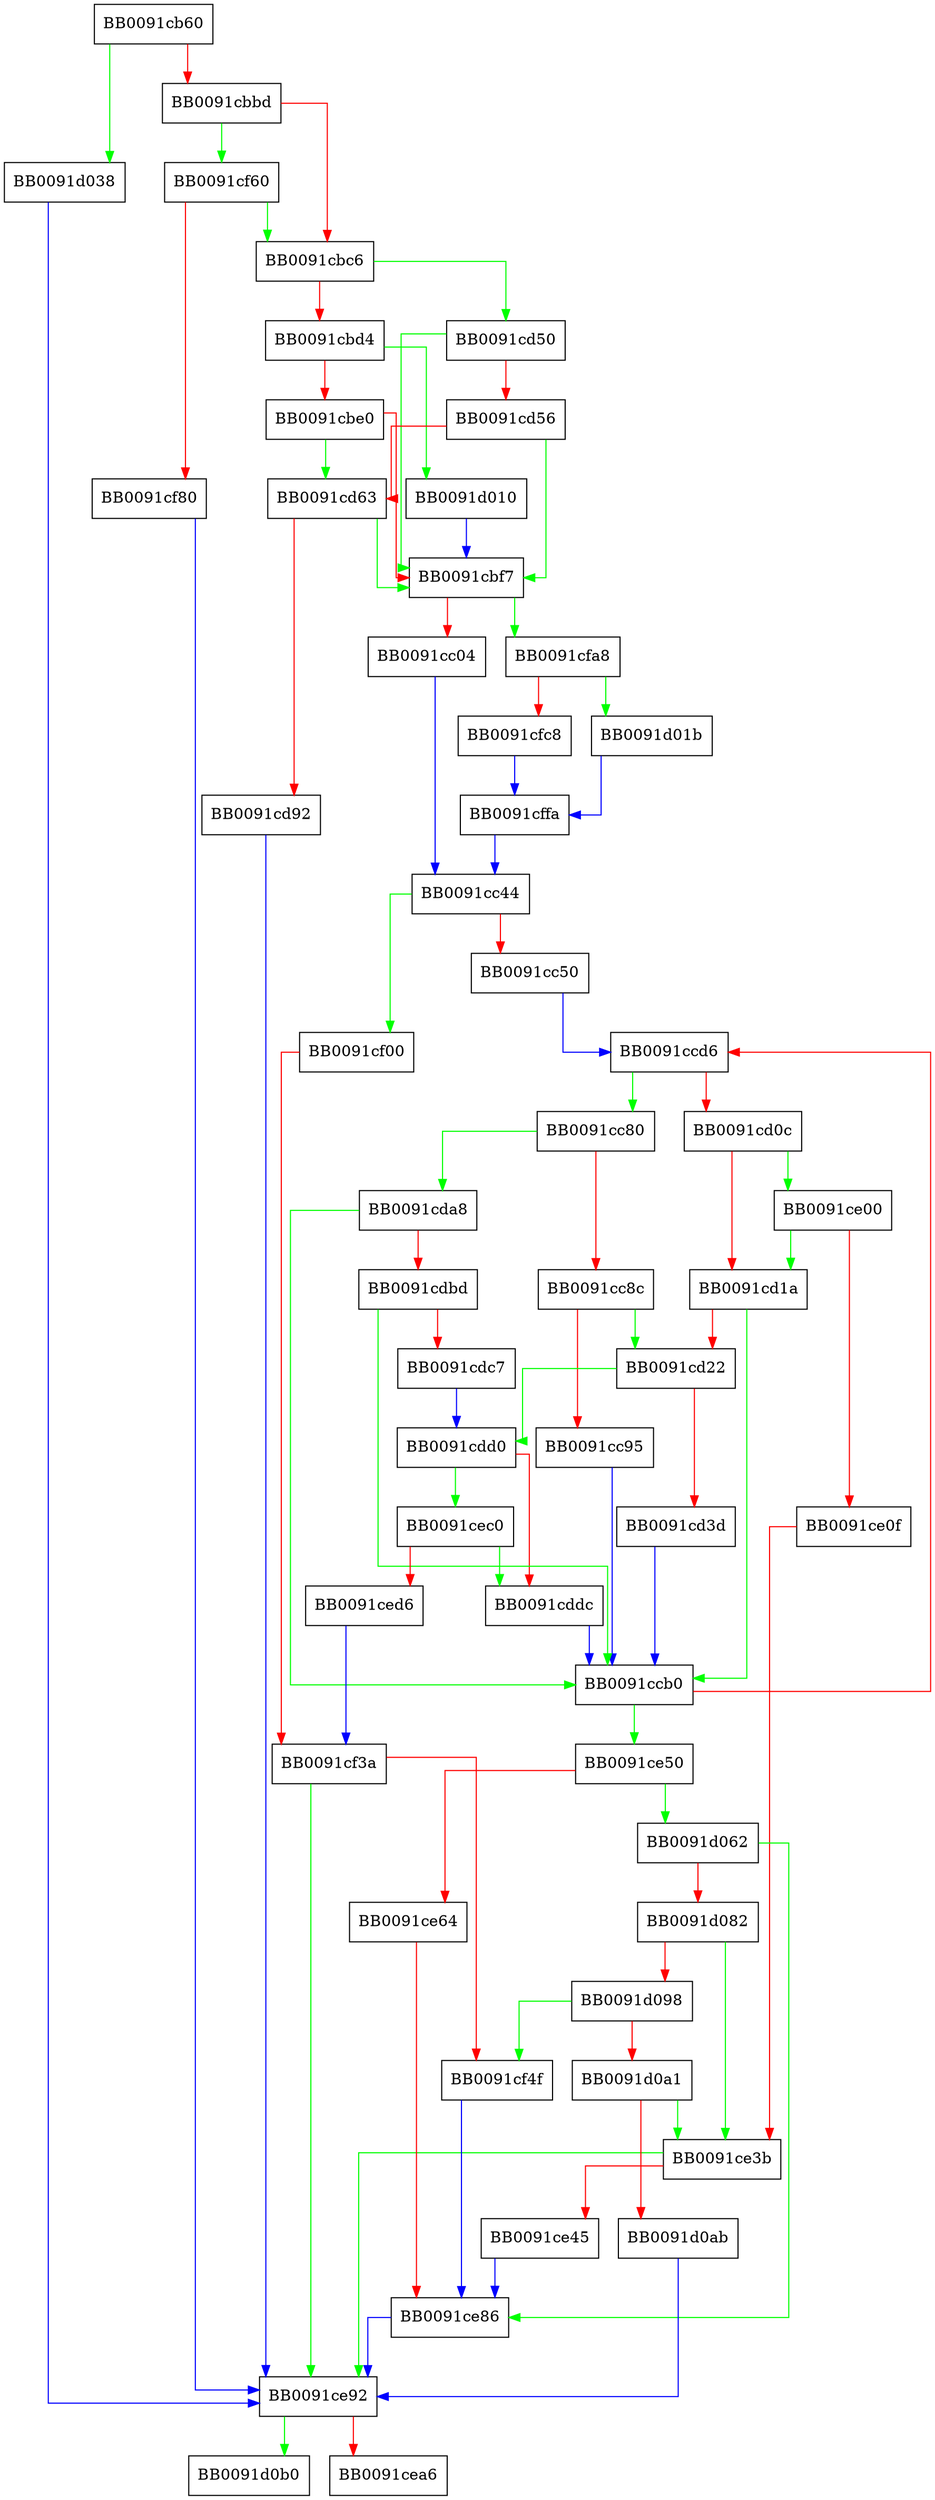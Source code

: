 digraph gethostbyaddr_r {
  node [shape="box"];
  graph [splines=ortho];
  BB0091cb60 -> BB0091d038 [color="green"];
  BB0091cb60 -> BB0091cbbd [color="red"];
  BB0091cbbd -> BB0091cf60 [color="green"];
  BB0091cbbd -> BB0091cbc6 [color="red"];
  BB0091cbc6 -> BB0091cd50 [color="green"];
  BB0091cbc6 -> BB0091cbd4 [color="red"];
  BB0091cbd4 -> BB0091d010 [color="green"];
  BB0091cbd4 -> BB0091cbe0 [color="red"];
  BB0091cbe0 -> BB0091cd63 [color="green"];
  BB0091cbe0 -> BB0091cbf7 [color="red"];
  BB0091cbf7 -> BB0091cfa8 [color="green"];
  BB0091cbf7 -> BB0091cc04 [color="red"];
  BB0091cc04 -> BB0091cc44 [color="blue"];
  BB0091cc44 -> BB0091cf00 [color="green"];
  BB0091cc44 -> BB0091cc50 [color="red"];
  BB0091cc50 -> BB0091ccd6 [color="blue"];
  BB0091cc80 -> BB0091cda8 [color="green"];
  BB0091cc80 -> BB0091cc8c [color="red"];
  BB0091cc8c -> BB0091cd22 [color="green"];
  BB0091cc8c -> BB0091cc95 [color="red"];
  BB0091cc95 -> BB0091ccb0 [color="blue"];
  BB0091ccb0 -> BB0091ce50 [color="green"];
  BB0091ccb0 -> BB0091ccd6 [color="red"];
  BB0091ccd6 -> BB0091cc80 [color="green"];
  BB0091ccd6 -> BB0091cd0c [color="red"];
  BB0091cd0c -> BB0091ce00 [color="green"];
  BB0091cd0c -> BB0091cd1a [color="red"];
  BB0091cd1a -> BB0091ccb0 [color="green"];
  BB0091cd1a -> BB0091cd22 [color="red"];
  BB0091cd22 -> BB0091cdd0 [color="green"];
  BB0091cd22 -> BB0091cd3d [color="red"];
  BB0091cd3d -> BB0091ccb0 [color="blue"];
  BB0091cd50 -> BB0091cbf7 [color="green"];
  BB0091cd50 -> BB0091cd56 [color="red"];
  BB0091cd56 -> BB0091cbf7 [color="green"];
  BB0091cd56 -> BB0091cd63 [color="red"];
  BB0091cd63 -> BB0091cbf7 [color="green"];
  BB0091cd63 -> BB0091cd92 [color="red"];
  BB0091cd92 -> BB0091ce92 [color="blue"];
  BB0091cda8 -> BB0091ccb0 [color="green"];
  BB0091cda8 -> BB0091cdbd [color="red"];
  BB0091cdbd -> BB0091ccb0 [color="green"];
  BB0091cdbd -> BB0091cdc7 [color="red"];
  BB0091cdc7 -> BB0091cdd0 [color="blue"];
  BB0091cdd0 -> BB0091cec0 [color="green"];
  BB0091cdd0 -> BB0091cddc [color="red"];
  BB0091cddc -> BB0091ccb0 [color="blue"];
  BB0091ce00 -> BB0091cd1a [color="green"];
  BB0091ce00 -> BB0091ce0f [color="red"];
  BB0091ce0f -> BB0091ce3b [color="red"];
  BB0091ce3b -> BB0091ce92 [color="green"];
  BB0091ce3b -> BB0091ce45 [color="red"];
  BB0091ce45 -> BB0091ce86 [color="blue"];
  BB0091ce50 -> BB0091d062 [color="green"];
  BB0091ce50 -> BB0091ce64 [color="red"];
  BB0091ce64 -> BB0091ce86 [color="red"];
  BB0091ce86 -> BB0091ce92 [color="blue"];
  BB0091ce92 -> BB0091d0b0 [color="green"];
  BB0091ce92 -> BB0091cea6 [color="red"];
  BB0091cec0 -> BB0091cddc [color="green"];
  BB0091cec0 -> BB0091ced6 [color="red"];
  BB0091ced6 -> BB0091cf3a [color="blue"];
  BB0091cf00 -> BB0091cf3a [color="red"];
  BB0091cf3a -> BB0091ce92 [color="green"];
  BB0091cf3a -> BB0091cf4f [color="red"];
  BB0091cf4f -> BB0091ce86 [color="blue"];
  BB0091cf60 -> BB0091cbc6 [color="green"];
  BB0091cf60 -> BB0091cf80 [color="red"];
  BB0091cf80 -> BB0091ce92 [color="blue"];
  BB0091cfa8 -> BB0091d01b [color="green"];
  BB0091cfa8 -> BB0091cfc8 [color="red"];
  BB0091cfc8 -> BB0091cffa [color="blue"];
  BB0091cffa -> BB0091cc44 [color="blue"];
  BB0091d010 -> BB0091cbf7 [color="blue"];
  BB0091d01b -> BB0091cffa [color="blue"];
  BB0091d038 -> BB0091ce92 [color="blue"];
  BB0091d062 -> BB0091ce86 [color="green"];
  BB0091d062 -> BB0091d082 [color="red"];
  BB0091d082 -> BB0091ce3b [color="green"];
  BB0091d082 -> BB0091d098 [color="red"];
  BB0091d098 -> BB0091cf4f [color="green"];
  BB0091d098 -> BB0091d0a1 [color="red"];
  BB0091d0a1 -> BB0091ce3b [color="green"];
  BB0091d0a1 -> BB0091d0ab [color="red"];
  BB0091d0ab -> BB0091ce92 [color="blue"];
}